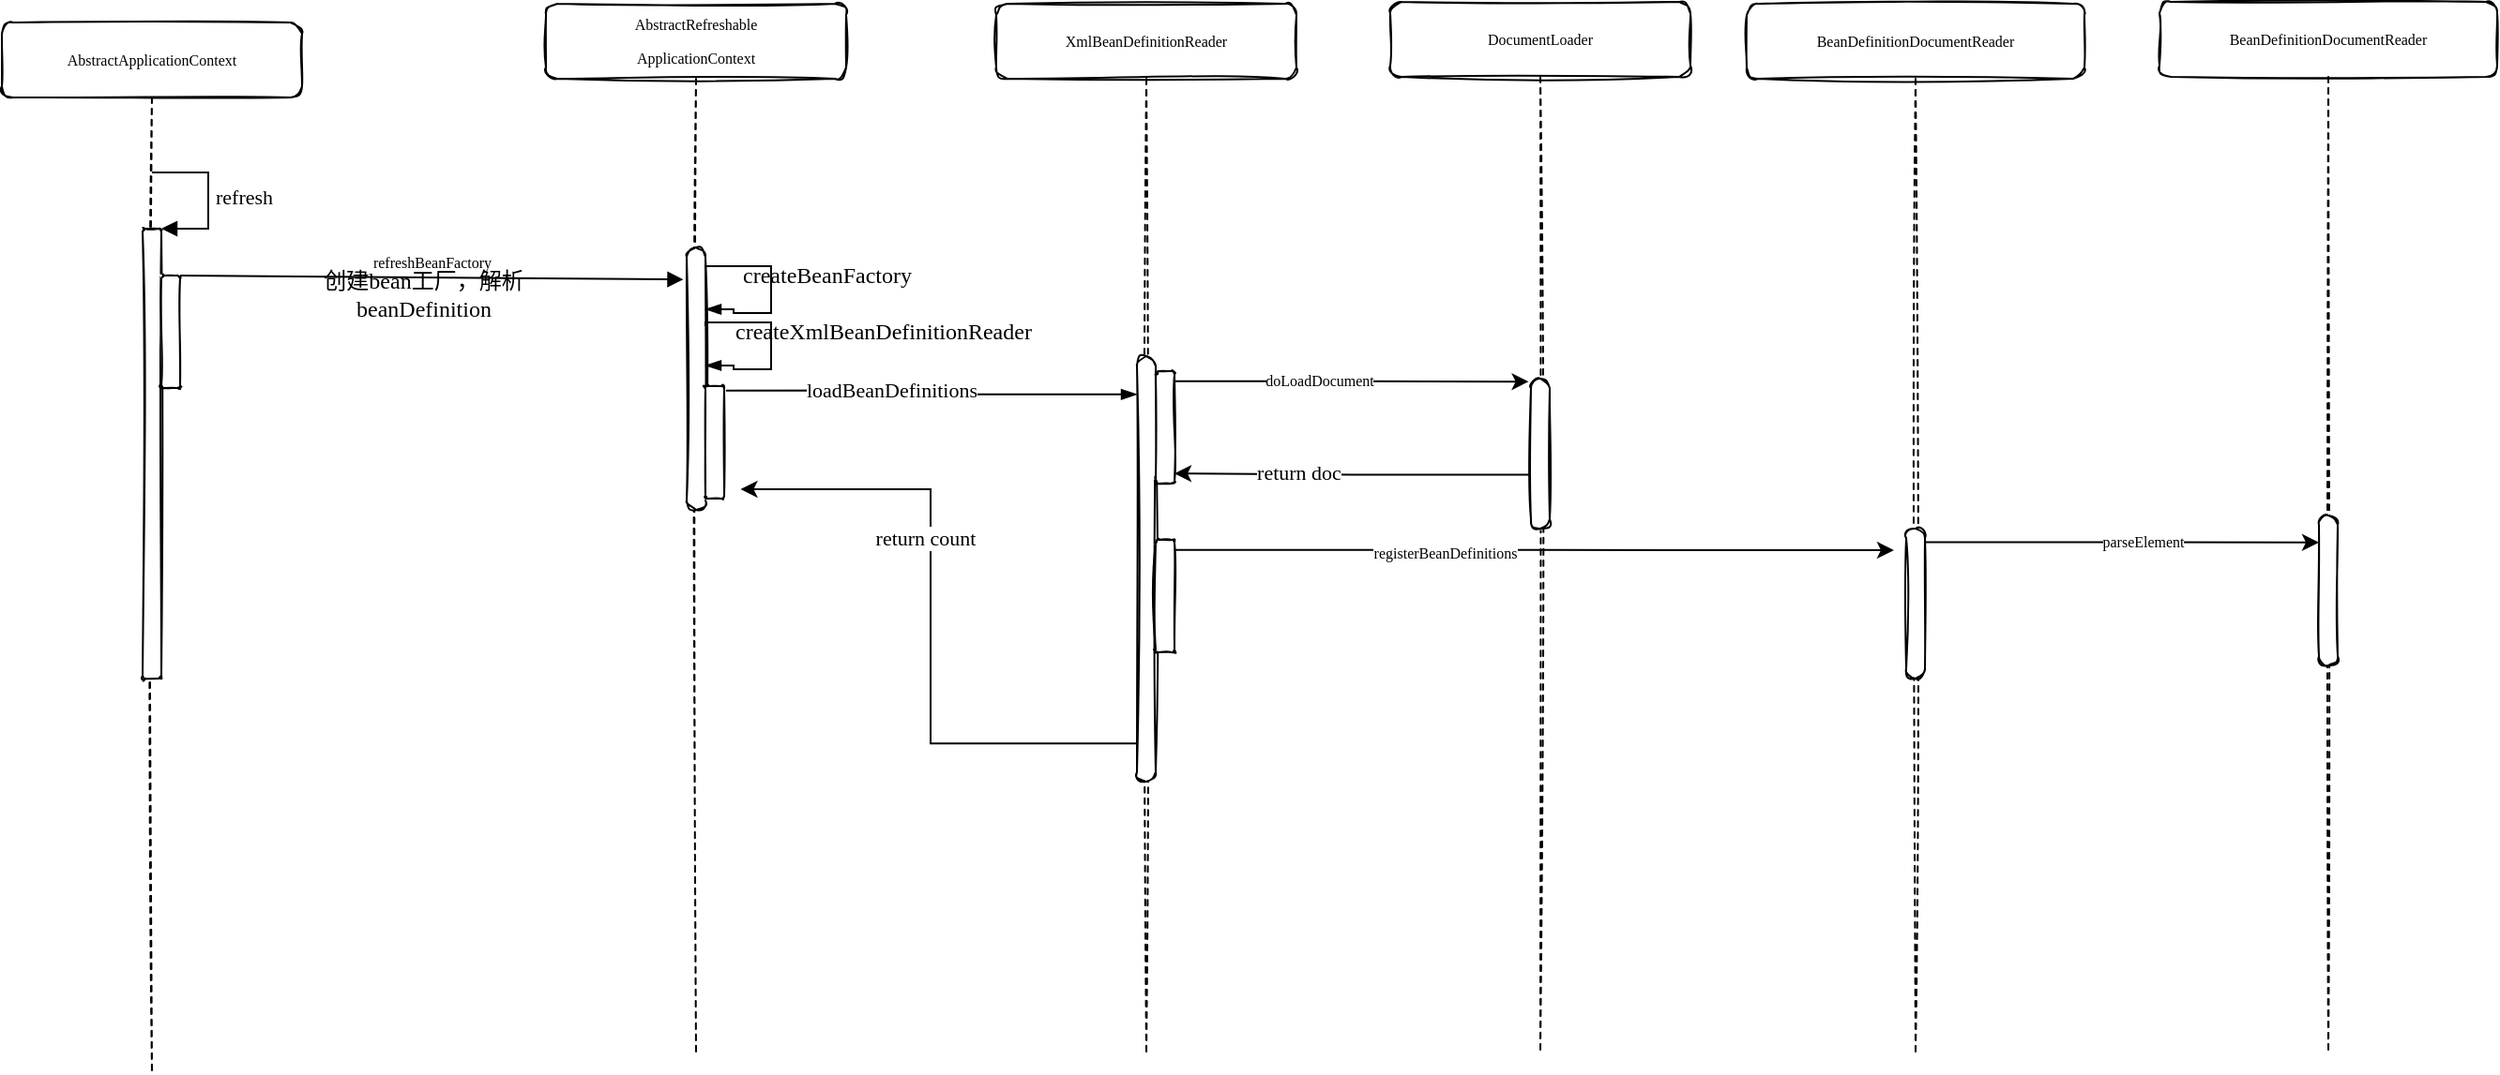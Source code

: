 <mxfile version="20.1.4" type="github">
  <diagram id="qRgSkZ1m7w0oscVlsJi2" name="第 1 页">
    <mxGraphModel dx="1281" dy="902" grid="1" gridSize="10" guides="1" tooltips="1" connect="1" arrows="1" fold="1" page="1" pageScale="1" pageWidth="827" pageHeight="1169" math="0" shadow="0">
      <root>
        <mxCell id="0" />
        <mxCell id="1" parent="0" />
        <mxCell id="kqyRtx0JfChElpCiszqf-2" value="&lt;div style=&quot;background-color: rgb(255, 255, 255); font-size: 6pt;&quot;&gt;AbstractApplicationContext&lt;/div&gt;" style="shape=umlLifeline;perimeter=lifelinePerimeter;whiteSpace=wrap;html=1;container=1;collapsible=0;recursiveResize=0;outlineConnect=0;sketch=1;rounded=1;glass=0;shadow=0;fontFamily=Comic Sans MS;" vertex="1" parent="1">
          <mxGeometry x="60" y="80" width="160" height="560" as="geometry" />
        </mxCell>
        <mxCell id="kqyRtx0JfChElpCiszqf-5" value="" style="html=1;points=[];perimeter=orthogonalPerimeter;rounded=1;shadow=0;glass=0;sketch=1;fontFamily=Comic Sans MS;" vertex="1" parent="kqyRtx0JfChElpCiszqf-2">
          <mxGeometry x="75" y="110" width="10" height="240" as="geometry" />
        </mxCell>
        <mxCell id="kqyRtx0JfChElpCiszqf-6" value="refresh" style="edgeStyle=orthogonalEdgeStyle;html=1;align=left;spacingLeft=2;endArrow=block;rounded=0;entryX=1;entryY=0;fontFamily=Comic Sans MS;" edge="1" target="kqyRtx0JfChElpCiszqf-5" parent="kqyRtx0JfChElpCiszqf-2">
          <mxGeometry relative="1" as="geometry">
            <mxPoint x="80" y="80" as="sourcePoint" />
            <Array as="points">
              <mxPoint x="110" y="80" />
              <mxPoint x="110" y="110" />
            </Array>
          </mxGeometry>
        </mxCell>
        <mxCell id="kqyRtx0JfChElpCiszqf-14" value="" style="html=1;points=[];perimeter=orthogonalPerimeter;rounded=1;shadow=0;glass=0;sketch=1;fontFamily=Comic Sans MS;" vertex="1" parent="kqyRtx0JfChElpCiszqf-2">
          <mxGeometry x="85" y="135" width="10" height="60" as="geometry" />
        </mxCell>
        <mxCell id="kqyRtx0JfChElpCiszqf-18" value="&lt;div style=&quot;background-color: rgb(255, 255, 255); font-size: 6pt;&quot;&gt;&lt;pre style=&quot;font-family: 宋体; font-size: 6pt;&quot;&gt;AbstractRefreshable&lt;/pre&gt;&lt;pre style=&quot;font-family: 宋体; font-size: 6pt;&quot;&gt;ApplicationContext&lt;/pre&gt;&lt;/div&gt;" style="shape=umlLifeline;perimeter=lifelinePerimeter;whiteSpace=wrap;html=1;container=1;collapsible=0;recursiveResize=0;outlineConnect=0;sketch=1;rounded=1;glass=0;shadow=0;fontFamily=Comic Sans MS;" vertex="1" parent="1">
          <mxGeometry x="350" y="70" width="160" height="560" as="geometry" />
        </mxCell>
        <mxCell id="kqyRtx0JfChElpCiszqf-24" value="" style="html=1;points=[[1,0.05,0,0,0],[1,0.1,0,0,0],[1,0.15,0,0,0],[1,0.2,0,0,0],[1,0.25,0,0,0],[1,0.3,0,0,0],[1,0.35,0,0,0],[1,0.4,0,0,0],[1,0.45,0,0,0],[1,0.5,0,0,0],[1,0.55,0,0,0],[1,0.6,0,0,0],[1,0.65,0,0,0],[1,0.7,0,0,0],[1,0.75,0,0,0],[1,0.8,0,0,0],[1,0.85,0,0,0],[1,0.9,0,0,0],[1,0.95,0,0,0]];perimeter=orthogonalPerimeter;rounded=1;shadow=0;glass=0;sketch=1;arcSize=50;fontFamily=Comic Sans MS;" vertex="1" parent="kqyRtx0JfChElpCiszqf-18">
          <mxGeometry x="75" y="130" width="10" height="140" as="geometry" />
        </mxCell>
        <mxCell id="kqyRtx0JfChElpCiszqf-30" value="" style="html=1;points=[[1,0.09,0,0,0],[1,0.18,0,0,0],[1,0.27,0,0,0],[1,0.36,0,0,0],[1,0.45,0,0,0],[1,0.55,0,0,0],[1,0.64,0,0,0],[1,0.73,0,0,0],[1,0.82,0,0,0],[1,0.91,0,0,0]];perimeter=orthogonalPerimeter;rounded=1;shadow=0;glass=0;sketch=1;" vertex="1" parent="kqyRtx0JfChElpCiszqf-18">
          <mxGeometry x="85.0" y="204" width="10" height="60" as="geometry" />
        </mxCell>
        <mxCell id="kqyRtx0JfChElpCiszqf-33" style="edgeStyle=orthogonalEdgeStyle;rounded=0;orthogonalLoop=1;jettySize=auto;html=1;exitX=1;exitY=0.2;exitDx=0;exitDy=0;exitPerimeter=0;entryX=1;entryY=0.05;entryDx=0;entryDy=0;entryPerimeter=0;fontFamily=Comic Sans MS;startArrow=blockThin;startFill=1;endArrow=none;endFill=0;" edge="1" parent="kqyRtx0JfChElpCiszqf-18">
          <mxGeometry relative="1" as="geometry">
            <mxPoint x="85" y="163" as="sourcePoint" />
            <mxPoint x="85" y="142.0" as="targetPoint" />
            <Array as="points">
              <mxPoint x="100" y="163" />
              <mxPoint x="100" y="165" />
              <mxPoint x="120" y="165" />
              <mxPoint x="120" y="140" />
              <mxPoint x="85" y="140" />
            </Array>
          </mxGeometry>
        </mxCell>
        <mxCell id="kqyRtx0JfChElpCiszqf-40" style="edgeStyle=orthogonalEdgeStyle;rounded=0;orthogonalLoop=1;jettySize=auto;html=1;exitX=1;exitY=0.2;exitDx=0;exitDy=0;exitPerimeter=0;entryX=1;entryY=0.05;entryDx=0;entryDy=0;entryPerimeter=0;fontFamily=Comic Sans MS;startArrow=blockThin;startFill=1;endArrow=none;endFill=0;" edge="1" parent="kqyRtx0JfChElpCiszqf-18">
          <mxGeometry relative="1" as="geometry">
            <mxPoint x="85" y="192.98" as="sourcePoint" />
            <mxPoint x="85" y="171.98" as="targetPoint" />
            <Array as="points">
              <mxPoint x="100" y="192.98" />
              <mxPoint x="100" y="194.98" />
              <mxPoint x="120" y="194.98" />
              <mxPoint x="120" y="169.98" />
              <mxPoint x="85" y="169.98" />
            </Array>
          </mxGeometry>
        </mxCell>
        <mxCell id="kqyRtx0JfChElpCiszqf-15" value="&lt;div style=&quot;font-size: 6pt;&quot;&gt;refreshBeanFactory&lt;/div&gt;" style="html=1;verticalAlign=bottom;endArrow=none;entryX=1;entryY=0;rounded=0;endFill=0;startArrow=block;startFill=1;fontFamily=Comic Sans MS;exitX=-0.175;exitY=0.122;exitDx=0;exitDy=0;exitPerimeter=0;" edge="1" target="kqyRtx0JfChElpCiszqf-14" parent="1" source="kqyRtx0JfChElpCiszqf-24">
          <mxGeometry relative="1" as="geometry">
            <mxPoint x="420" y="210" as="sourcePoint" />
          </mxGeometry>
        </mxCell>
        <mxCell id="kqyRtx0JfChElpCiszqf-25" value="创建bean工厂，解析beanDefinition" style="text;html=1;strokeColor=none;fillColor=none;align=center;verticalAlign=middle;whiteSpace=wrap;rounded=0;shadow=0;glass=0;sketch=1;fontFamily=Comic Sans MS;" vertex="1" parent="1">
          <mxGeometry x="220" y="210" width="130" height="30" as="geometry" />
        </mxCell>
        <mxCell id="kqyRtx0JfChElpCiszqf-26" value="&lt;div style=&quot;background-color: rgb(255, 255, 255); font-size: 6pt;&quot;&gt;&lt;pre style=&quot;font-family: 宋体; font-size: 6pt;&quot;&gt;XmlBeanDefinitionReader&lt;/pre&gt;&lt;/div&gt;" style="shape=umlLifeline;perimeter=lifelinePerimeter;whiteSpace=wrap;html=1;container=1;collapsible=0;recursiveResize=0;outlineConnect=0;sketch=1;rounded=1;glass=0;shadow=0;fontFamily=Comic Sans MS;" vertex="1" parent="1">
          <mxGeometry x="590" y="70" width="160" height="560" as="geometry" />
        </mxCell>
        <mxCell id="kqyRtx0JfChElpCiszqf-27" value="" style="html=1;points=[[0,0.09,0,0,0],[0,0.18,0,0,0],[0,0.27,0,0,0],[0,0.36,0,0,0],[0,0.45,0,0,0],[0,0.55,0,0,0],[0,0.64,0,0,0],[0,0.73,0,0,0],[0,0.82,0,0,0],[0,0.91,0,0,0],[1,0.06,0,0,0],[1,0.13,0,0,0],[1,0.19,0,0,0],[1,0.25,0,0,0],[1,0.31,0,0,0],[1,0.38,0,0,0],[1,0.44,0,0,0],[1,0.5,0,0,0],[1,0.56,0,0,0],[1,0.63,0,0,0],[1,0.69,0,0,0],[1,0.75,0,0,0],[1,0.81,0,0,0],[1,0.88,0,0,0],[1,0.94,0,0,0]];perimeter=orthogonalPerimeter;rounded=1;shadow=0;glass=0;sketch=1;arcSize=50;fontFamily=Comic Sans MS;" vertex="1" parent="kqyRtx0JfChElpCiszqf-26">
          <mxGeometry x="75" y="188" width="10" height="227" as="geometry" />
        </mxCell>
        <mxCell id="kqyRtx0JfChElpCiszqf-47" value="" style="html=1;points=[[1,0.09,0,0,0],[1,0.18,0,0,0],[1,0.27,0,0,0],[1,0.36,0,0,0],[1,0.45,0,0,0],[1,0.55,0,0,0],[1,0.64,0,0,0],[1,0.73,0,0,0],[1,0.82,0,0,0],[1,0.91,0,0,0]];perimeter=orthogonalPerimeter;rounded=1;shadow=0;glass=0;sketch=1;" vertex="1" parent="kqyRtx0JfChElpCiszqf-26">
          <mxGeometry x="85.0" y="196" width="10" height="60" as="geometry" />
        </mxCell>
        <mxCell id="kqyRtx0JfChElpCiszqf-49" value="" style="html=1;points=[[1,0.09,0,0,0],[1,0.18,0,0,0],[1,0.27,0,0,0],[1,0.36,0,0,0],[1,0.45,0,0,0],[1,0.55,0,0,0],[1,0.64,0,0,0],[1,0.73,0,0,0],[1,0.82,0,0,0],[1,0.91,0,0,0]];perimeter=orthogonalPerimeter;rounded=1;shadow=0;glass=0;sketch=1;" vertex="1" parent="kqyRtx0JfChElpCiszqf-26">
          <mxGeometry x="85.0" y="286" width="10" height="60" as="geometry" />
        </mxCell>
        <mxCell id="kqyRtx0JfChElpCiszqf-34" value="createXmlBeanDefinitionReader" style="text;html=1;strokeColor=none;fillColor=none;align=center;verticalAlign=middle;whiteSpace=wrap;rounded=0;shadow=0;glass=0;sketch=1;fontFamily=Comic Sans MS;" vertex="1" parent="1">
          <mxGeometry x="500" y="230" width="60" height="30" as="geometry" />
        </mxCell>
        <mxCell id="kqyRtx0JfChElpCiszqf-37" style="edgeStyle=orthogonalEdgeStyle;rounded=0;orthogonalLoop=1;jettySize=auto;html=1;exitX=0;exitY=0.09;exitDx=0;exitDy=0;exitPerimeter=0;entryX=1.094;entryY=0.039;entryDx=0;entryDy=0;entryPerimeter=0;fontFamily=Comic Sans MS;startArrow=blockThin;startFill=1;endArrow=none;endFill=0;" edge="1" parent="1" source="kqyRtx0JfChElpCiszqf-27" target="kqyRtx0JfChElpCiszqf-30">
          <mxGeometry relative="1" as="geometry" />
        </mxCell>
        <mxCell id="kqyRtx0JfChElpCiszqf-39" value="loadBeanDefinitions" style="edgeLabel;html=1;align=center;verticalAlign=middle;resizable=0;points=[];fontFamily=Comic Sans MS;" vertex="1" connectable="0" parent="kqyRtx0JfChElpCiszqf-37">
          <mxGeometry x="0.203" y="-1" relative="1" as="geometry">
            <mxPoint as="offset" />
          </mxGeometry>
        </mxCell>
        <mxCell id="kqyRtx0JfChElpCiszqf-41" value="createBeanFactory" style="text;html=1;strokeColor=none;fillColor=none;align=center;verticalAlign=middle;whiteSpace=wrap;rounded=0;shadow=0;glass=0;sketch=1;fontFamily=Comic Sans MS;" vertex="1" parent="1">
          <mxGeometry x="470" y="200" width="60" height="30" as="geometry" />
        </mxCell>
        <mxCell id="kqyRtx0JfChElpCiszqf-42" value="&lt;div style=&quot;background-color: rgb(255, 255, 255); font-size: 6pt;&quot;&gt;&lt;pre style=&quot;font-family: 宋体; font-size: 6pt;&quot;&gt;DocumentLoader&lt;/pre&gt;&lt;/div&gt;" style="shape=umlLifeline;perimeter=lifelinePerimeter;whiteSpace=wrap;html=1;container=1;collapsible=0;recursiveResize=0;outlineConnect=0;sketch=1;rounded=1;glass=0;shadow=0;fontFamily=Comic Sans MS;" vertex="1" parent="1">
          <mxGeometry x="800" y="69" width="160" height="560" as="geometry" />
        </mxCell>
        <mxCell id="kqyRtx0JfChElpCiszqf-43" value="" style="html=1;points=[[0,0.09,0,0,0],[0,0.18,0,0,0],[0,0.27,0,0,0],[0,0.36,0,0,0],[0,0.45,0,0,0],[0,0.55,0,0,0],[0,0.64,0,0,0],[0,0.73,0,0,0],[0,0.82,0,0,0],[0,0.91,0,0,0]];perimeter=orthogonalPerimeter;rounded=1;shadow=0;glass=0;sketch=1;arcSize=50;fontFamily=Comic Sans MS;" vertex="1" parent="kqyRtx0JfChElpCiszqf-42">
          <mxGeometry x="75" y="201" width="10" height="80" as="geometry" />
        </mxCell>
        <mxCell id="kqyRtx0JfChElpCiszqf-44" value="&lt;div style=&quot;background-color: rgb(255, 255, 255); font-size: 6pt;&quot;&gt;&lt;pre style=&quot;font-family: 宋体; font-size: 6pt;&quot;&gt;BeanDefinitionDocumentReader&lt;/pre&gt;&lt;/div&gt;" style="shape=umlLifeline;perimeter=lifelinePerimeter;whiteSpace=wrap;html=1;container=1;collapsible=0;recursiveResize=0;outlineConnect=0;sketch=1;rounded=1;glass=0;shadow=0;fontFamily=Comic Sans MS;" vertex="1" parent="1">
          <mxGeometry x="990" y="70" width="180" height="559" as="geometry" />
        </mxCell>
        <mxCell id="kqyRtx0JfChElpCiszqf-45" value="" style="html=1;points=[[0,0.09,0,0,0],[0,0.17,0,0,0],[0,0.28,0,0,0],[0,0.36,0,0,0],[0,0.45,0,0,0],[0,0.55,0,0,0],[0,0.64,0,0,0],[0,0.72,0,0,0],[0,0.82,0,0,0],[0,0.91,0,0,0],[1,0.09,0,0,0],[1,0.18,0,0,0],[1,0.27,0,0,0],[1,0.36,0,0,0],[1,0.45,0,0,0],[1,0.55,0,0,0],[1,0.64,0,0,0],[1,0.73,0,0,0],[1,0.82,0,0,0],[1,0.91,0,0,0]];perimeter=orthogonalPerimeter;rounded=1;shadow=0;glass=0;sketch=1;arcSize=50;fontFamily=Comic Sans MS;" vertex="1" parent="kqyRtx0JfChElpCiszqf-44">
          <mxGeometry x="85" y="280" width="10" height="80" as="geometry" />
        </mxCell>
        <mxCell id="kqyRtx0JfChElpCiszqf-48" style="edgeStyle=orthogonalEdgeStyle;rounded=0;orthogonalLoop=1;jettySize=auto;html=1;exitX=1;exitY=0.09;exitDx=0;exitDy=0;exitPerimeter=0;entryX=-0.123;entryY=0.02;entryDx=0;entryDy=0;entryPerimeter=0;fontFamily=Comic Sans MS;startArrow=none;startFill=0;endArrow=classic;endFill=1;" edge="1" parent="1" source="kqyRtx0JfChElpCiszqf-47" target="kqyRtx0JfChElpCiszqf-43">
          <mxGeometry relative="1" as="geometry" />
        </mxCell>
        <mxCell id="kqyRtx0JfChElpCiszqf-51" value="&lt;pre style=&quot;font-family: 宋体; font-size: 6pt;&quot;&gt;doLoadDocument&lt;/pre&gt;" style="edgeLabel;html=1;align=center;verticalAlign=middle;resizable=0;points=[];fontFamily=Comic Sans MS;" vertex="1" connectable="0" parent="kqyRtx0JfChElpCiszqf-48">
          <mxGeometry x="-0.187" y="1" relative="1" as="geometry">
            <mxPoint as="offset" />
          </mxGeometry>
        </mxCell>
        <mxCell id="kqyRtx0JfChElpCiszqf-50" style="edgeStyle=orthogonalEdgeStyle;rounded=0;orthogonalLoop=1;jettySize=auto;html=1;exitX=1;exitY=0.09;exitDx=0;exitDy=0;exitPerimeter=0;entryX=-0.654;entryY=0.144;entryDx=0;entryDy=0;entryPerimeter=0;fontFamily=Comic Sans MS;startArrow=none;startFill=0;endArrow=classic;endFill=1;" edge="1" parent="1" source="kqyRtx0JfChElpCiszqf-49" target="kqyRtx0JfChElpCiszqf-45">
          <mxGeometry relative="1" as="geometry" />
        </mxCell>
        <mxCell id="kqyRtx0JfChElpCiszqf-54" value="&lt;pre style=&quot;font-family: 宋体; font-size: 6pt;&quot;&gt;registerBeanDefinitions&lt;/pre&gt;" style="edgeLabel;html=1;align=center;verticalAlign=middle;resizable=0;points=[];fontFamily=Comic Sans MS;" vertex="1" connectable="0" parent="kqyRtx0JfChElpCiszqf-50">
          <mxGeometry x="-0.263" y="-1" relative="1" as="geometry">
            <mxPoint x="2" as="offset" />
          </mxGeometry>
        </mxCell>
        <mxCell id="kqyRtx0JfChElpCiszqf-52" style="edgeStyle=orthogonalEdgeStyle;rounded=0;orthogonalLoop=1;jettySize=auto;html=1;exitX=0;exitY=0.64;exitDx=0;exitDy=0;exitPerimeter=0;entryX=1;entryY=0.91;entryDx=0;entryDy=0;entryPerimeter=0;fontFamily=Comic Sans MS;startArrow=none;startFill=0;endArrow=classic;endFill=1;" edge="1" parent="1" source="kqyRtx0JfChElpCiszqf-43" target="kqyRtx0JfChElpCiszqf-47">
          <mxGeometry relative="1" as="geometry" />
        </mxCell>
        <mxCell id="kqyRtx0JfChElpCiszqf-53" value="return doc" style="edgeLabel;html=1;align=center;verticalAlign=middle;resizable=0;points=[];fontFamily=Comic Sans MS;" vertex="1" connectable="0" parent="kqyRtx0JfChElpCiszqf-52">
          <mxGeometry x="0.312" y="-1" relative="1" as="geometry">
            <mxPoint as="offset" />
          </mxGeometry>
        </mxCell>
        <mxCell id="kqyRtx0JfChElpCiszqf-56" value="&lt;div style=&quot;background-color: rgb(255, 255, 255); font-size: 6pt;&quot;&gt;&lt;pre style=&quot;font-family: 宋体; font-size: 6pt;&quot;&gt;BeanDefinitionDocumentReader&lt;/pre&gt;&lt;/div&gt;" style="shape=umlLifeline;perimeter=lifelinePerimeter;whiteSpace=wrap;html=1;container=1;collapsible=0;recursiveResize=0;outlineConnect=0;sketch=1;rounded=1;glass=0;shadow=0;fontFamily=Comic Sans MS;" vertex="1" parent="1">
          <mxGeometry x="1210" y="69" width="180" height="559" as="geometry" />
        </mxCell>
        <mxCell id="kqyRtx0JfChElpCiszqf-57" value="" style="html=1;points=[[0,0.09,0,0,0],[0,0.18,0,0,0],[0,0.27,0,0,0],[0,0.36,0,0,0],[0,0.45,0,0,0],[0,0.55,0,0,0],[0,0.64,0,0,0],[0,0.73,0,0,0],[0,0.82,0,0,0],[0,0.91,0,0,0]];perimeter=orthogonalPerimeter;rounded=1;shadow=0;glass=0;sketch=1;arcSize=50;fontFamily=Comic Sans MS;" vertex="1" parent="kqyRtx0JfChElpCiszqf-56">
          <mxGeometry x="85" y="274" width="10" height="80" as="geometry" />
        </mxCell>
        <mxCell id="kqyRtx0JfChElpCiszqf-58" style="edgeStyle=orthogonalEdgeStyle;rounded=0;orthogonalLoop=1;jettySize=auto;html=1;exitX=1;exitY=0.09;exitDx=0;exitDy=0;exitPerimeter=0;entryX=0;entryY=0.18;entryDx=0;entryDy=0;entryPerimeter=0;fontFamily=Comic Sans MS;startArrow=none;startFill=0;endArrow=classic;endFill=1;" edge="1" parent="1" source="kqyRtx0JfChElpCiszqf-45" target="kqyRtx0JfChElpCiszqf-57">
          <mxGeometry relative="1" as="geometry" />
        </mxCell>
        <mxCell id="kqyRtx0JfChElpCiszqf-59" value="&lt;pre style=&quot;font-family: 宋体; font-size: 6pt;&quot;&gt;parseElement&lt;/pre&gt;" style="edgeLabel;html=1;align=center;verticalAlign=middle;resizable=0;points=[];fontFamily=Comic Sans MS;" vertex="1" connectable="0" parent="kqyRtx0JfChElpCiszqf-58">
          <mxGeometry x="0.106" y="1" relative="1" as="geometry">
            <mxPoint as="offset" />
          </mxGeometry>
        </mxCell>
        <mxCell id="kqyRtx0JfChElpCiszqf-60" style="edgeStyle=orthogonalEdgeStyle;rounded=0;orthogonalLoop=1;jettySize=auto;html=1;exitX=0;exitY=0.91;exitDx=0;exitDy=0;exitPerimeter=0;entryX=1.874;entryY=0.916;entryDx=0;entryDy=0;entryPerimeter=0;fontFamily=Comic Sans MS;startArrow=none;startFill=0;endArrow=classic;endFill=1;" edge="1" parent="1" source="kqyRtx0JfChElpCiszqf-27" target="kqyRtx0JfChElpCiszqf-30">
          <mxGeometry relative="1" as="geometry" />
        </mxCell>
        <mxCell id="kqyRtx0JfChElpCiszqf-61" value="return count" style="edgeLabel;html=1;align=center;verticalAlign=middle;resizable=0;points=[];fontFamily=Comic Sans MS;" vertex="1" connectable="0" parent="kqyRtx0JfChElpCiszqf-60">
          <mxGeometry x="0.267" y="3" relative="1" as="geometry">
            <mxPoint as="offset" />
          </mxGeometry>
        </mxCell>
      </root>
    </mxGraphModel>
  </diagram>
</mxfile>
